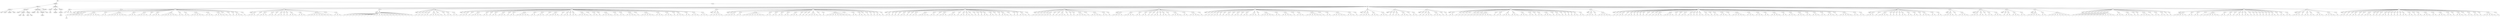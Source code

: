 digraph Tree {
	"t0" [label = "TEI"];
	"t1" [label = "teiHeader"];
	"t2" [label = "fileDesc"];
	"t3" [label = "titleStmt"];
	"t4" [label = "title"];
	"t5" [label = "author"];
	"t6" [label = "principal"];
	"t7" [label = "editor"];
	"t8" [label = "editionStmt"];
	"t9" [label = "edition"];
	"t10" [label = "respStmt"];
	"t11" [label = "name"];
	"t12" [label = "resp"];
	"t13" [label = "respStmt"];
	"t14" [label = "name"];
	"t15" [label = "resp"];
	"t16" [label = "publicationStmt"];
	"t17" [label = "publisher"];
	"t18" [label = "date"];
	"t19" [label = "availability"];
	"t20" [label = "licence"];
	"t21" [label = "idno"];
	"t22" [label = "sourceDesc"];
	"t23" [label = "profileDesc"];
	"t24" [label = "creation"];
	"t25" [label = "date"];
	"t26" [label = "langUsage"];
	"t27" [label = "language"];
	"t28" [label = "textClass"];
	"t29" [label = "keywords"];
	"t30" [label = "term"];
	"t31" [label = "text"];
	"t32" [label = "body"];
	"t33" [label = "head"];
	"t34" [label = "lb"];
	"t35" [label = "lb"];
	"t36" [label = "lb"];
	"t37" [label = "div"];
	"t38" [label = "head"];
	"t39" [label = "div"];
	"t40" [label = "head"];
	"t41" [label = "sp"];
	"t42" [label = "l"];
	"t43" [label = "hi"];
	"t44" [label = "l"];
	"t45" [label = "l"];
	"t46" [label = "sp"];
	"t47" [label = "l"];
	"t48" [label = "l"];
	"t49" [label = "l"];
	"t50" [label = "sp"];
	"t51" [label = "l"];
	"t52" [label = "l"];
	"t53" [label = "l"];
	"t54" [label = "l"];
	"t55" [label = "l"];
	"t56" [label = "l"];
	"t57" [label = "sp"];
	"t58" [label = "l"];
	"t59" [label = "l"];
	"t60" [label = "sp"];
	"t61" [label = "l"];
	"t62" [label = "l"];
	"t63" [label = "l"];
	"t64" [label = "l"];
	"t65" [label = "l"];
	"t66" [label = "l"];
	"t67" [label = "l"];
	"t68" [label = "sp"];
	"t69" [label = "l"];
	"t70" [label = "l"];
	"t71" [label = "l"];
	"t72" [label = "sp"];
	"t73" [label = "l"];
	"t74" [label = "l"];
	"t75" [label = "l"];
	"t76" [label = "l"];
	"t77" [label = "sp"];
	"t78" [label = "l"];
	"t79" [label = "sp"];
	"t80" [label = "l"];
	"t81" [label = "l"];
	"t82" [label = "l"];
	"t83" [label = "sp"];
	"t84" [label = "l"];
	"t85" [label = "l"];
	"t86" [label = "l"];
	"t87" [label = "l"];
	"t88" [label = "l"];
	"t89" [label = "l"];
	"t90" [label = "sp"];
	"t91" [label = "l"];
	"t92" [label = "l"];
	"t93" [label = "sp"];
	"t94" [label = "l"];
	"t95" [label = "l"];
	"t96" [label = "sp"];
	"t97" [label = "l"];
	"t98" [label = "l"];
	"t99" [label = "l"];
	"t100" [label = "l"];
	"t101" [label = "l"];
	"t102" [label = "sp"];
	"t103" [label = "l"];
	"t104" [label = "l"];
	"t105" [label = "l"];
	"t106" [label = "sp"];
	"t107" [label = "l"];
	"t108" [label = "l"];
	"t109" [label = "l"];
	"t110" [label = "l"];
	"t111" [label = "sp"];
	"t112" [label = "l"];
	"t113" [label = "sp"];
	"t114" [label = "l"];
	"t115" [label = "sp"];
	"t116" [label = "l"];
	"t117" [label = "sp"];
	"t118" [label = "l"];
	"t119" [label = "l"];
	"t120" [label = "l"];
	"t121" [label = "sp"];
	"t122" [label = "l"];
	"t123" [label = "div"];
	"t124" [label = "head"];
	"t125" [label = "sp"];
	"t126" [label = "l"];
	"t127" [label = "l"];
	"t128" [label = "l"];
	"t129" [label = "sp"];
	"t130" [label = "l"];
	"t131" [label = "sp"];
	"t132" [label = "l"];
	"t133" [label = "l"];
	"t134" [label = "l"];
	"t135" [label = "sp"];
	"t136" [label = "l"];
	"t137" [label = "l"];
	"t138" [label = "sp"];
	"t139" [label = "l"];
	"t140" [label = "sp"];
	"t141" [label = "l"];
	"t142" [label = "l"];
	"t143" [label = "sp"];
	"t144" [label = "l"];
	"t145" [label = "sp"];
	"t146" [label = "l"];
	"t147" [label = "sp"];
	"t148" [label = "l"];
	"t149" [label = "l"];
	"t150" [label = "l"];
	"t151" [label = "sp"];
	"t152" [label = "l"];
	"t153" [label = "l"];
	"t154" [label = "l"];
	"t155" [label = "sp"];
	"t156" [label = "l"];
	"t157" [label = "l"];
	"t158" [label = "l"];
	"t159" [label = "l"];
	"t160" [label = "l"];
	"t161" [label = "l"];
	"t162" [label = "l"];
	"t163" [label = "l"];
	"t164" [label = "sp"];
	"t165" [label = "l"];
	"t166" [label = "sp"];
	"t167" [label = "l"];
	"t168" [label = "l"];
	"t169" [label = "l"];
	"t170" [label = "div"];
	"t171" [label = "head"];
	"t172" [label = "sp"];
	"t173" [label = "l"];
	"t174" [label = "l"];
	"t175" [label = "l"];
	"t176" [label = "l"];
	"t177" [label = "l"];
	"t178" [label = "l"];
	"t179" [label = "l"];
	"t180" [label = "l"];
	"t181" [label = "l"];
	"t182" [label = "l"];
	"t183" [label = "l"];
	"t184" [label = "l"];
	"t185" [label = "l"];
	"t186" [label = "l"];
	"t187" [label = "l"];
	"t188" [label = "l"];
	"t189" [label = "l"];
	"t190" [label = "l"];
	"t191" [label = "l"];
	"t192" [label = "l"];
	"t193" [label = "l"];
	"t194" [label = "l"];
	"t195" [label = "l"];
	"t196" [label = "l"];
	"t197" [label = "div"];
	"t198" [label = "head"];
	"t199" [label = "sp"];
	"t200" [label = "l"];
	"t201" [label = "sp"];
	"t202" [label = "l"];
	"t203" [label = "sp"];
	"t204" [label = "l"];
	"t205" [label = "sp"];
	"t206" [label = "l"];
	"t207" [label = "l"];
	"t208" [label = "sp"];
	"t209" [label = "l"];
	"t210" [label = "l"];
	"t211" [label = "l"];
	"t212" [label = "l"];
	"t213" [label = "sp"];
	"t214" [label = "l"];
	"t215" [label = "sp"];
	"t216" [label = "l"];
	"t217" [label = "sp"];
	"t218" [label = "l"];
	"t219" [label = "l"];
	"t220" [label = "sp"];
	"t221" [label = "l"];
	"t222" [label = "l"];
	"t223" [label = "div"];
	"t224" [label = "head"];
	"t225" [label = "sp"];
	"t226" [label = "l"];
	"t227" [label = "sp"];
	"t228" [label = "l"];
	"t229" [label = "l"];
	"t230" [label = "sp"];
	"t231" [label = "l"];
	"t232" [label = "sp"];
	"t233" [label = "l"];
	"t234" [label = "l"];
	"t235" [label = "l"];
	"t236" [label = "l"];
	"t237" [label = "sp"];
	"t238" [label = "l"];
	"t239" [label = "l"];
	"t240" [label = "sp"];
	"t241" [label = "l"];
	"t242" [label = "sp"];
	"t243" [label = "l"];
	"t244" [label = "l"];
	"t245" [label = "sp"];
	"t246" [label = "l"];
	"t247" [label = "l"];
	"t248" [label = "l"];
	"t249" [label = "sp"];
	"t250" [label = "l"];
	"t251" [label = "sp"];
	"t252" [label = "l"];
	"t253" [label = "l"];
	"t254" [label = "sp"];
	"t255" [label = "l"];
	"t256" [label = "l"];
	"t257" [label = "l"];
	"t258" [label = "l"];
	"t259" [label = "l"];
	"t260" [label = "sp"];
	"t261" [label = "l"];
	"t262" [label = "l"];
	"t263" [label = "sp"];
	"t264" [label = "l"];
	"t265" [label = "l"];
	"t266" [label = "l"];
	"t267" [label = "sp"];
	"t268" [label = "l"];
	"t269" [label = "sp"];
	"t270" [label = "l"];
	"t271" [label = "l"];
	"t272" [label = "l"];
	"t273" [label = "l"];
	"t274" [label = "sp"];
	"t275" [label = "l"];
	"t276" [label = "sp"];
	"t277" [label = "l"];
	"t278" [label = "l"];
	"t279" [label = "sp"];
	"t280" [label = "l"];
	"t281" [label = "sp"];
	"t282" [label = "l"];
	"t283" [label = "l"];
	"t284" [label = "sp"];
	"t285" [label = "l"];
	"t286" [label = "l"];
	"t287" [label = "l"];
	"t288" [label = "l"];
	"t289" [label = "sp"];
	"t290" [label = "l"];
	"t291" [label = "sp"];
	"t292" [label = "l"];
	"t293" [label = "l"];
	"t294" [label = "sp"];
	"t295" [label = "l"];
	"t296" [label = "sp"];
	"t297" [label = "l"];
	"t298" [label = "l"];
	"t299" [label = "l"];
	"t300" [label = "l"];
	"t301" [label = "sp"];
	"t302" [label = "l"];
	"t303" [label = "l"];
	"t304" [label = "sp"];
	"t305" [label = "l"];
	"t306" [label = "l"];
	"t307" [label = "sp"];
	"t308" [label = "l"];
	"t309" [label = "l"];
	"t310" [label = "l"];
	"t311" [label = "l"];
	"t312" [label = "sp"];
	"t313" [label = "l"];
	"t314" [label = "sp"];
	"t315" [label = "l"];
	"t316" [label = "l"];
	"t317" [label = "l"];
	"t318" [label = "l"];
	"t319" [label = "l"];
	"t320" [label = "sp"];
	"t321" [label = "l"];
	"t322" [label = "l"];
	"t323" [label = "l"];
	"t324" [label = "sp"];
	"t325" [label = "l"];
	"t326" [label = "l"];
	"t327" [label = "l"];
	"t328" [label = "sp"];
	"t329" [label = "l"];
	"t330" [label = "sp"];
	"t331" [label = "l"];
	"t332" [label = "l"];
	"t333" [label = "l"];
	"t334" [label = "sp"];
	"t335" [label = "l"];
	"t336" [label = "l"];
	"t337" [label = "sp"];
	"t338" [label = "l"];
	"t339" [label = "l"];
	"t340" [label = "l"];
	"t341" [label = "sp"];
	"t342" [label = "l"];
	"t343" [label = "l"];
	"t344" [label = "l"];
	"t345" [label = "div"];
	"t346" [label = "head"];
	"t347" [label = "sp"];
	"t348" [label = "l"];
	"t349" [label = "sp"];
	"t350" [label = "l"];
	"t351" [label = "l"];
	"t352" [label = "l"];
	"t353" [label = "l"];
	"t354" [label = "div"];
	"t355" [label = "head"];
	"t356" [label = "sp"];
	"t357" [label = "l"];
	"t358" [label = "sp"];
	"t359" [label = "l"];
	"t360" [label = "l"];
	"t361" [label = "l"];
	"t362" [label = "sp"];
	"t363" [label = "l"];
	"t364" [label = "l"];
	"t365" [label = "sp"];
	"t366" [label = "l"];
	"t367" [label = "l"];
	"t368" [label = "l"];
	"t369" [label = "l"];
	"t370" [label = "l"];
	"t371" [label = "l"];
	"t372" [label = "l"];
	"t373" [label = "l"];
	"t374" [label = "sp"];
	"t375" [label = "l"];
	"t376" [label = "l"];
	"t377" [label = "sp"];
	"t378" [label = "l"];
	"t379" [label = "l"];
	"t380" [label = "sp"];
	"t381" [label = "l"];
	"t382" [label = "l"];
	"t383" [label = "sp"];
	"t384" [label = "l"];
	"t385" [label = "l"];
	"t386" [label = "sp"];
	"t387" [label = "l"];
	"t388" [label = "l"];
	"t389" [label = "l"];
	"t390" [label = "sp"];
	"t391" [label = "l"];
	"t392" [label = "sp"];
	"t393" [label = "l"];
	"t394" [label = "sp"];
	"t395" [label = "l"];
	"t396" [label = "sp"];
	"t397" [label = "l"];
	"t398" [label = "l"];
	"t399" [label = "l"];
	"t400" [label = "l"];
	"t401" [label = "sp"];
	"t402" [label = "l"];
	"t403" [label = "sp"];
	"t404" [label = "l"];
	"t405" [label = "sp"];
	"t406" [label = "l"];
	"t407" [label = "l"];
	"t408" [label = "l"];
	"t409" [label = "l"];
	"t410" [label = "l"];
	"t411" [label = "l"];
	"t412" [label = "l"];
	"t413" [label = "l"];
	"t414" [label = "sp"];
	"t415" [label = "l"];
	"t416" [label = "sp"];
	"t417" [label = "l"];
	"t418" [label = "l"];
	"t419" [label = "sp"];
	"t420" [label = "l"];
	"t421" [label = "l"];
	"t422" [label = "sp"];
	"t423" [label = "l"];
	"t424" [label = "sp"];
	"t425" [label = "l"];
	"t426" [label = "sp"];
	"t427" [label = "l"];
	"t428" [label = "sp"];
	"t429" [label = "l"];
	"t430" [label = "sp"];
	"t431" [label = "l"];
	"t432" [label = "l"];
	"t433" [label = "sp"];
	"t434" [label = "l"];
	"t435" [label = "div"];
	"t436" [label = "head"];
	"t437" [label = "sp"];
	"t438" [label = "l"];
	"t439" [label = "l"];
	"t440" [label = "sp"];
	"t441" [label = "l"];
	"t442" [label = "sp"];
	"t443" [label = "l"];
	"t444" [label = "sp"];
	"t445" [label = "l"];
	"t446" [label = "sp"];
	"t447" [label = "l"];
	"t448" [label = "l"];
	"t449" [label = "sp"];
	"t450" [label = "l"];
	"t451" [label = "sp"];
	"t452" [label = "l"];
	"t453" [label = "sp"];
	"t454" [label = "l"];
	"t455" [label = "l"];
	"t456" [label = "sp"];
	"t457" [label = "l"];
	"t458" [label = "l"];
	"t459" [label = "l"];
	"t460" [label = "l"];
	"t461" [label = "sp"];
	"t462" [label = "l"];
	"t463" [label = "l"];
	"t464" [label = "sp"];
	"t465" [label = "l"];
	"t466" [label = "sp"];
	"t467" [label = "l"];
	"t468" [label = "l"];
	"t469" [label = "l"];
	"t470" [label = "sp"];
	"t471" [label = "l"];
	"t472" [label = "l"];
	"t473" [label = "l"];
	"t474" [label = "sp"];
	"t475" [label = "l"];
	"t476" [label = "sp"];
	"t477" [label = "l"];
	"t478" [label = "l"];
	"t479" [label = "sp"];
	"t480" [label = "l"];
	"t481" [label = "l"];
	"t482" [label = "sp"];
	"t483" [label = "l"];
	"t484" [label = "sp"];
	"t485" [label = "l"];
	"t486" [label = "sp"];
	"t487" [label = "l"];
	"t488" [label = "sp"];
	"t489" [label = "l"];
	"t490" [label = "sp"];
	"t491" [label = "l"];
	"t492" [label = "l"];
	"t493" [label = "sp"];
	"t494" [label = "l"];
	"t495" [label = "l"];
	"t496" [label = "sp"];
	"t497" [label = "l"];
	"t498" [label = "sp"];
	"t499" [label = "l"];
	"t500" [label = "sp"];
	"t501" [label = "l"];
	"t502" [label = "l"];
	"t503" [label = "l"];
	"t504" [label = "sp"];
	"t505" [label = "l"];
	"t506" [label = "sp"];
	"t507" [label = "l"];
	"t508" [label = "sp"];
	"t509" [label = "l"];
	"t510" [label = "sp"];
	"t511" [label = "l"];
	"t512" [label = "l"];
	"t513" [label = "l"];
	"t514" [label = "sp"];
	"t515" [label = "l"];
	"t516" [label = "div"];
	"t517" [label = "head"];
	"t518" [label = "sp"];
	"t519" [label = "l"];
	"t520" [label = "sp"];
	"t521" [label = "l"];
	"t522" [label = "sp"];
	"t523" [label = "l"];
	"t524" [label = "sp"];
	"t525" [label = "l"];
	"t526" [label = "sp"];
	"t527" [label = "l"];
	"t528" [label = "l"];
	"t529" [label = "l"];
	"t530" [label = "sp"];
	"t531" [label = "l"];
	"t532" [label = "sp"];
	"t533" [label = "l"];
	"t534" [label = "sp"];
	"t535" [label = "l"];
	"t536" [label = "l"];
	"t537" [label = "l"];
	"t538" [label = "sp"];
	"t539" [label = "l"];
	"t540" [label = "sp"];
	"t541" [label = "l"];
	"t542" [label = "sp"];
	"t543" [label = "l"];
	"t544" [label = "sp"];
	"t545" [label = "l"];
	"t546" [label = "l"];
	"t547" [label = "l"];
	"t548" [label = "l"];
	"t549" [label = "sp"];
	"t550" [label = "l"];
	"t551" [label = "sp"];
	"t552" [label = "l"];
	"t553" [label = "l"];
	"t554" [label = "l"];
	"t555" [label = "l"];
	"t556" [label = "sp"];
	"t557" [label = "l"];
	"t558" [label = "l"];
	"t559" [label = "sp"];
	"t560" [label = "l"];
	"t561" [label = "div"];
	"t562" [label = "head"];
	"t563" [label = "sp"];
	"t564" [label = "l"];
	"t565" [label = "l"];
	"t566" [label = "l"];
	"t567" [label = "l"];
	"t568" [label = "sp"];
	"t569" [label = "l"];
	"t570" [label = "l"];
	"t571" [label = "l"];
	"t572" [label = "l"];
	"t573" [label = "sp"];
	"t574" [label = "l"];
	"t575" [label = "l"];
	"t576" [label = "sp"];
	"t577" [label = "l"];
	"t578" [label = "l"];
	"t579" [label = "sp"];
	"t580" [label = "l"];
	"t581" [label = "sp"];
	"t582" [label = "l"];
	"t583" [label = "sp"];
	"t584" [label = "l"];
	"t585" [label = "l"];
	"t586" [label = "sp"];
	"t587" [label = "l"];
	"t588" [label = "sp"];
	"t589" [label = "l"];
	"t590" [label = "l"];
	"t591" [label = "sp"];
	"t592" [label = "l"];
	"t593" [label = "sp"];
	"t594" [label = "l"];
	"t595" [label = "l"];
	"t596" [label = "l"];
	"t597" [label = "l"];
	"t598" [label = "sp"];
	"t599" [label = "l"];
	"t600" [label = "l"];
	"t601" [label = "sp"];
	"t602" [label = "l"];
	"t603" [label = "l"];
	"t604" [label = "l"];
	"t605" [label = "l"];
	"t606" [label = "sp"];
	"t607" [label = "l"];
	"t608" [label = "div"];
	"t609" [label = "head"];
	"t610" [label = "sp"];
	"t611" [label = "l"];
	"t612" [label = "sp"];
	"t613" [label = "l"];
	"t614" [label = "sp"];
	"t615" [label = "l"];
	"t616" [label = "sp"];
	"t617" [label = "l"];
	"t618" [label = "l"];
	"t619" [label = "sp"];
	"t620" [label = "l"];
	"t621" [label = "sp"];
	"t622" [label = "l"];
	"t623" [label = "sp"];
	"t624" [label = "l"];
	"t625" [label = "l"];
	"t626" [label = "sp"];
	"t627" [label = "l"];
	"t628" [label = "sp"];
	"t629" [label = "l"];
	"t630" [label = "l"];
	"t631" [label = "sp"];
	"t632" [label = "l"];
	"t633" [label = "sp"];
	"t634" [label = "l"];
	"t635" [label = "l"];
	"t636" [label = "sp"];
	"t637" [label = "l"];
	"t638" [label = "l"];
	"t639" [label = "l"];
	"t640" [label = "sp"];
	"t641" [label = "l"];
	"t642" [label = "sp"];
	"t643" [label = "l"];
	"t644" [label = "l"];
	"t645" [label = "l"];
	"t646" [label = "l"];
	"t647" [label = "l"];
	"t648" [label = "sp"];
	"t649" [label = "l"];
	"t650" [label = "l"];
	"t651" [label = "sp"];
	"t652" [label = "l"];
	"t653" [label = "l"];
	"t654" [label = "l"];
	"t655" [label = "l"];
	"t656" [label = "sp"];
	"t657" [label = "l"];
	"t658" [label = "sp"];
	"t659" [label = "l"];
	"t660" [label = "l"];
	"t661" [label = "l"];
	"t662" [label = "sp"];
	"t663" [label = "l"];
	"t664" [label = "l"];
	"t665" [label = "l"];
	"t666" [label = "l"];
	"t667" [label = "l"];
	"t668" [label = "l"];
	"t669" [label = "sp"];
	"t670" [label = "l"];
	"t671" [label = "sp"];
	"t672" [label = "l"];
	"t673" [label = "l"];
	"t674" [label = "sp"];
	"t675" [label = "l"];
	"t676" [label = "l"];
	"t677" [label = "l"];
	"t678" [label = "l"];
	"t679" [label = "l"];
	"t680" [label = "sp"];
	"t681" [label = "l"];
	"t682" [label = "l"];
	"t683" [label = "l"];
	"t684" [label = "sp"];
	"t685" [label = "l"];
	"t686" [label = "div"];
	"t687" [label = "head"];
	"t688" [label = "sp"];
	"t689" [label = "l"];
	"t690" [label = "sp"];
	"t691" [label = "l"];
	"t692" [label = "l"];
	"t693" [label = "l"];
	"t694" [label = "sp"];
	"t695" [label = "l"];
	"t696" [label = "l"];
	"t697" [label = "l"];
	"t698" [label = "sp"];
	"t699" [label = "l"];
	"t700" [label = "l"];
	"t701" [label = "l"];
	"t702" [label = "div"];
	"t703" [label = "head"];
	"t704" [label = "sp"];
	"t705" [label = "l"];
	"t706" [label = "sp"];
	"t707" [label = "l"];
	"t708" [label = "sp"];
	"t709" [label = "l"];
	"t710" [label = "l"];
	"t711" [label = "sp"];
	"t712" [label = "l"];
	"t713" [label = "l"];
	"t714" [label = "l"];
	"t715" [label = "sp"];
	"t716" [label = "l"];
	"t717" [label = "sp"];
	"t718" [label = "l"];
	"t719" [label = "l"];
	"t720" [label = "div"];
	"t721" [label = "head"];
	"t722" [label = "sp"];
	"t723" [label = "l"];
	"t724" [label = "sp"];
	"t725" [label = "l"];
	"t726" [label = "sp"];
	"t727" [label = "l"];
	"t728" [label = "l"];
	"t729" [label = "l"];
	"t730" [label = "sp"];
	"t731" [label = "l"];
	"t732" [label = "l"];
	"t733" [label = "l"];
	"t734" [label = "sp"];
	"t735" [label = "l"];
	"t736" [label = "sp"];
	"t737" [label = "l"];
	"t738" [label = "div"];
	"t739" [label = "head"];
	"t740" [label = "sp"];
	"t741" [label = "l"];
	"t742" [label = "l"];
	"t743" [label = "sp"];
	"t744" [label = "l"];
	"t745" [label = "sp"];
	"t746" [label = "l"];
	"t747" [label = "sp"];
	"t748" [label = "l"];
	"t749" [label = "sp"];
	"t750" [label = "l"];
	"t751" [label = "sp"];
	"t752" [label = "l"];
	"t753" [label = "sp"];
	"t754" [label = "l"];
	"t755" [label = "sp"];
	"t756" [label = "l"];
	"t757" [label = "sp"];
	"t758" [label = "l"];
	"t759" [label = "l"];
	"t760" [label = "l"];
	"t761" [label = "l"];
	"t762" [label = "l"];
	"t763" [label = "l"];
	"t764" [label = "sp"];
	"t765" [label = "l"];
	"t766" [label = "sp"];
	"t767" [label = "l"];
	"t768" [label = "l"];
	"t769" [label = "sp"];
	"t770" [label = "l"];
	"t771" [label = "l"];
	"t772" [label = "l"];
	"t773" [label = "sp"];
	"t774" [label = "l"];
	"t775" [label = "l"];
	"t776" [label = "l"];
	"t777" [label = "sp"];
	"t778" [label = "l"];
	"t779" [label = "l"];
	"t780" [label = "l"];
	"t781" [label = "sp"];
	"t782" [label = "l"];
	"t783" [label = "l"];
	"t784" [label = "sp"];
	"t785" [label = "l"];
	"t786" [label = "sp"];
	"t787" [label = "l"];
	"t788" [label = "l"];
	"t789" [label = "sp"];
	"t790" [label = "l"];
	"t791" [label = "l"];
	"t792" [label = "l"];
	"t793" [label = "sp"];
	"t794" [label = "l"];
	"t795" [label = "sp"];
	"t796" [label = "l"];
	"t797" [label = "l"];
	"t798" [label = "sp"];
	"t799" [label = "l"];
	"t800" [label = "sp"];
	"t801" [label = "l"];
	"t802" [label = "sp"];
	"t803" [label = "l"];
	"t804" [label = "sp"];
	"t805" [label = "l"];
	"t806" [label = "sp"];
	"t807" [label = "l"];
	"t808" [label = "l"];
	"t809" [label = "sp"];
	"t810" [label = "l"];
	"t811" [label = "l"];
	"t812" [label = "div"];
	"t813" [label = "head"];
	"t814" [label = "sp"];
	"t815" [label = "l"];
	"t816" [label = "l"];
	"t817" [label = "l"];
	"t818" [label = "sp"];
	"t819" [label = "l"];
	"t820" [label = "sp"];
	"t821" [label = "l"];
	"t822" [label = "l"];
	"t823" [label = "l"];
	"t824" [label = "l"];
	"t825" [label = "l"];
	"t826" [label = "div"];
	"t827" [label = "head"];
	"t828" [label = "sp"];
	"t829" [label = "l"];
	"t830" [label = "sp"];
	"t831" [label = "l"];
	"t832" [label = "sp"];
	"t833" [label = "l"];
	"t834" [label = "l"];
	"t835" [label = "sp"];
	"t836" [label = "l"];
	"t837" [label = "sp"];
	"t838" [label = "l"];
	"t839" [label = "l"];
	"t840" [label = "sp"];
	"t841" [label = "l"];
	"t842" [label = "sp"];
	"t843" [label = "l"];
	"t844" [label = "sp"];
	"t845" [label = "l"];
	"t846" [label = "sp"];
	"t847" [label = "l"];
	"t848" [label = "sp"];
	"t849" [label = "l"];
	"t850" [label = "sp"];
	"t851" [label = "l"];
	"t852" [label = "sp"];
	"t853" [label = "l"];
	"t854" [label = "sp"];
	"t855" [label = "l"];
	"t856" [label = "l"];
	"t857" [label = "l"];
	"t858" [label = "sp"];
	"t859" [label = "l"];
	"t860" [label = "l"];
	"t861" [label = "l"];
	"t862" [label = "l"];
	"t863" [label = "sp"];
	"t864" [label = "l"];
	"t865" [label = "sp"];
	"t866" [label = "l"];
	"t867" [label = "sp"];
	"t868" [label = "l"];
	"t869" [label = "l"];
	"t870" [label = "sp"];
	"t871" [label = "l"];
	"t872" [label = "l"];
	"t873" [label = "sp"];
	"t874" [label = "l"];
	"t875" [label = "sp"];
	"t876" [label = "l"];
	"t877" [label = "sp"];
	"t878" [label = "l"];
	"t879" [label = "l"];
	"t880" [label = "sp"];
	"t881" [label = "l"];
	"t882" [label = "l"];
	"t883" [label = "sp"];
	"t884" [label = "l"];
	"t885" [label = "sp"];
	"t886" [label = "l"];
	"t887" [label = "l"];
	"t888" [label = "sp"];
	"t889" [label = "l"];
	"t890" [label = "l"];
	"t891" [label = "l"];
	"t892" [label = "sp"];
	"t893" [label = "l"];
	"t894" [label = "sp"];
	"t895" [label = "l"];
	"t896" [label = "l"];
	"t897" [label = "l"];
	"t898" [label = "l"];
	"t899" [label = "l"];
	"t900" [label = "sp"];
	"t901" [label = "l"];
	"t902" [label = "l"];
	"t903" [label = "l"];
	"t904" [label = "sp"];
	"t905" [label = "l"];
	"t906" [label = "l"];
	"t907" [label = "l"];
	"t908" [label = "sp"];
	"t909" [label = "l"];
	"t910" [label = "l"];
	"t911" [label = "sp"];
	"t912" [label = "l"];
	"t913" [label = "l"];
	"t914" [label = "l"];
	"t915" [label = "l"];
	"t916" [label = "sp"];
	"t917" [label = "l"];
	"t918" [label = "l"];
	"t919" [label = "sp"];
	"t920" [label = "l"];
	"t921" [label = "l"];
	"t922" [label = "l"];
	"t923" [label = "sp"];
	"t924" [label = "l"];
	"t925" [label = "l"];
	"t926" [label = "l"];
	"t927" [label = "sp"];
	"t928" [label = "l"];
	"t929" [label = "l"];
	"t930" [label = "sp"];
	"t931" [label = "l"];
	"t932" [label = "l"];
	"t933" [label = "l"];
	"t934" [label = "sp"];
	"t935" [label = "l"];
	"t936" [label = "l"];
	"t937" [label = "sp"];
	"t938" [label = "l"];
	"t939" [label = "l"];
	"t940" [label = "l"];
	"t941" [label = "sp"];
	"t942" [label = "l"];
	"t943" [label = "sp"];
	"t944" [label = "l"];
	"t945" [label = "l"];
	"t946" [label = "l"];
	"t947" [label = "l"];
	"t948" [label = "l"];
	"t949" [label = "sp"];
	"t950" [label = "l"];
	"t951" [label = "l"];
	"t952" [label = "sp"];
	"t953" [label = "l"];
	"t954" [label = "l"];
	"t955" [label = "div"];
	"t956" [label = "head"];
	"t957" [label = "sp"];
	"t958" [label = "l"];
	"t959" [label = "l"];
	"t960" [label = "l"];
	"t961" [label = "sp"];
	"t962" [label = "l"];
	"t963" [label = "sp"];
	"t964" [label = "l"];
	"t965" [label = "l"];
	"t966" [label = "l"];
	"t967" [label = "l"];
	"t968" [label = "sp"];
	"t969" [label = "l"];
	"t970" [label = "sp"];
	"t971" [label = "l"];
	"t972" [label = "sp"];
	"t973" [label = "l"];
	"t974" [label = "sp"];
	"t975" [label = "l"];
	"t976" [label = "sp"];
	"t977" [label = "l"];
	"t978" [label = "l"];
	"t979" [label = "sp"];
	"t980" [label = "l"];
	"t981" [label = "l"];
	"t982" [label = "sp"];
	"t983" [label = "l"];
	"t984" [label = "l"];
	"t985" [label = "sp"];
	"t986" [label = "l"];
	"t987" [label = "sp"];
	"t988" [label = "l"];
	"t989" [label = "l"];
	"t990" [label = "l"];
	"t991" [label = "sp"];
	"t992" [label = "l"];
	"t993" [label = "l"];
	"t994" [label = "sp"];
	"t995" [label = "l"];
	"t996" [label = "l"];
	"t997" [label = "div"];
	"t998" [label = "head"];
	"t999" [label = "sp"];
	"t1000" [label = "l"];
	"t1001" [label = "l"];
	"t1002" [label = "l"];
	"t1003" [label = "l"];
	"t1004" [label = "sp"];
	"t1005" [label = "l"];
	"t1006" [label = "sp"];
	"t1007" [label = "l"];
	"t1008" [label = "l"];
	"t1009" [label = "l"];
	"t1010" [label = "l"];
	"t1011" [label = "div"];
	"t1012" [label = "head"];
	"t1013" [label = "sp"];
	"t1014" [label = "l"];
	"t1015" [label = "l"];
	"t1016" [label = "l"];
	"t1017" [label = "sp"];
	"t1018" [label = "l"];
	"t1019" [label = "l"];
	"t1020" [label = "sp"];
	"t1021" [label = "l"];
	"t1022" [label = "sp"];
	"t1023" [label = "l"];
	"t1024" [label = "l"];
	"t1025" [label = "sp"];
	"t1026" [label = "l"];
	"t1027" [label = "l"];
	"t1028" [label = "l"];
	"t1029" [label = "div"];
	"t1030" [label = "head"];
	"t1031" [label = "sp"];
	"t1032" [label = "l"];
	"t1033" [label = "sp"];
	"t1034" [label = "l"];
	"t1035" [label = "l"];
	"t1036" [label = "sp"];
	"t1037" [label = "l"];
	"t1038" [label = "l"];
	"t1039" [label = "l"];
	"t1040" [label = "sp"];
	"t1041" [label = "l"];
	"t1042" [label = "l"];
	"t1043" [label = "div"];
	"t1044" [label = "head"];
	"t1045" [label = "sp"];
	"t1046" [label = "l"];
	"t1047" [label = "l"];
	"t1048" [label = "l"];
	"t1049" [label = "l"];
	"t1050" [label = "l"];
	"t1051" [label = "sp"];
	"t1052" [label = "l"];
	"t1053" [label = "l"];
	"t1054" [label = "sp"];
	"t1055" [label = "l"];
	"t1056" [label = "l"];
	"t1057" [label = "l"];
	"t1058" [label = "l"];
	"t1059" [label = "l"];
	"t1060" [label = "l"];
	"t1061" [label = "l"];
	"t1062" [label = "l"];
	"t1063" [label = "div"];
	"t1064" [label = "head"];
	"t1065" [label = "sp"];
	"t1066" [label = "l"];
	"t1067" [label = "sp"];
	"t1068" [label = "l"];
	"t1069" [label = "sp"];
	"t1070" [label = "l"];
	"t1071" [label = "sp"];
	"t1072" [label = "l"];
	"t1073" [label = "sp"];
	"t1074" [label = "l"];
	"t1075" [label = "sp"];
	"t1076" [label = "l"];
	"t1077" [label = "sp"];
	"t1078" [label = "l"];
	"t1079" [label = "sp"];
	"t1080" [label = "l"];
	"t1081" [label = "l"];
	"t1082" [label = "l"];
	"t1083" [label = "l"];
	"t1084" [label = "l"];
	"t1085" [label = "l"];
	"t1086" [label = "l"];
	"t1087" [label = "l"];
	"t1088" [label = "sp"];
	"t1089" [label = "l"];
	"t1090" [label = "l"];
	"t1091" [label = "l"];
	"t1092" [label = "sp"];
	"t1093" [label = "l"];
	"t1094" [label = "l"];
	"t1095" [label = "l"];
	"t1096" [label = "sp"];
	"t1097" [label = "l"];
	"t1098" [label = "sp"];
	"t1099" [label = "l"];
	"t1100" [label = "sp"];
	"t1101" [label = "l"];
	"t1102" [label = "l"];
	"t1103" [label = "l"];
	"t1104" [label = "l"];
	"t1105" [label = "sp"];
	"t1106" [label = "l"];
	"t1107" [label = "sp"];
	"t1108" [label = "l"];
	"t1109" [label = "l"];
	"t1110" [label = "sp"];
	"t1111" [label = "l"];
	"t1112" [label = "l"];
	"t1113" [label = "sp"];
	"t1114" [label = "l"];
	"t1115" [label = "sp"];
	"t1116" [label = "l"];
	"t1117" [label = "div"];
	"t1118" [label = "head"];
	"t1119" [label = "sp"];
	"t1120" [label = "l"];
	"t1121" [label = "l"];
	"t1122" [label = "l"];
	"t1123" [label = "l"];
	"t1124" [label = "l"];
	"t1125" [label = "sp"];
	"t1126" [label = "l"];
	"t1127" [label = "l"];
	"t1128" [label = "sp"];
	"t1129" [label = "l"];
	"t1130" [label = "l"];
	"t1131" [label = "sp"];
	"t1132" [label = "l"];
	"t1133" [label = "sp"];
	"t1134" [label = "l"];
	"t1135" [label = "l"];
	"t1136" [label = "l"];
	"t1137" [label = "l"];
	"t1138" [label = "l"];
	"t1139" [label = "l"];
	"t1140" [label = "sp"];
	"t1141" [label = "l"];
	"t1142" [label = "l"];
	"t1143" [label = "sp"];
	"t1144" [label = "l"];
	"t1145" [label = "l"];
	"t1146" [label = "sp"];
	"t1147" [label = "l"];
	"t1148" [label = "sp"];
	"t1149" [label = "l"];
	"t1150" [label = "l"];
	"t1151" [label = "sp"];
	"t1152" [label = "l"];
	"t1153" [label = "sp"];
	"t1154" [label = "l"];
	"t1155" [label = "l"];
	"t1156" [label = "sp"];
	"t1157" [label = "l"];
	"t1158" [label = "sp"];
	"t1159" [label = "l"];
	"t1160" [label = "sp"];
	"t1161" [label = "l"];
	"t1162" [label = "sp"];
	"t1163" [label = "l"];
	"t1164" [label = "sp"];
	"t1165" [label = "l"];
	"t1166" [label = "sp"];
	"t1167" [label = "l"];
	"t1168" [label = "sp"];
	"t1169" [label = "l"];
	"t1170" [label = "sp"];
	"t1171" [label = "l"];
	"t1172" [label = "l"];
	"t1173" [label = "sp"];
	"t1174" [label = "l"];
	"t1175" [label = "sp"];
	"t1176" [label = "l"];
	"t1177" [label = "l"];
	"t1178" [label = "sp"];
	"t1179" [label = "l"];
	"t1180" [label = "l"];
	"t1181" [label = "div"];
	"t1182" [label = "head"];
	"t1183" [label = "sp"];
	"t1184" [label = "l"];
	"t1185" [label = "l"];
	"t1186" [label = "l"];
	"t1187" [label = "sp"];
	"t1188" [label = "l"];
	"t1189" [label = "sp"];
	"t1190" [label = "l"];
	"t1191" [label = "l"];
	"t1192" [label = "sp"];
	"t1193" [label = "l"];
	"t1194" [label = "l"];
	"t1195" [label = "sp"];
	"t1196" [label = "l"];
	"t1197" [label = "l"];
	"t1198" [label = "l"];
	"t1199" [label = "sp"];
	"t1200" [label = "l"];
	"t1201" [label = "l"];
	"t1202" [label = "l"];
	"t1203" [label = "l"];
	"t1204" [label = "sp"];
	"t1205" [label = "l"];
	"t1206" [label = "div"];
	"t1207" [label = "head"];
	"t1208" [label = "sp"];
	"t1209" [label = "l"];
	"t1210" [label = "l"];
	"t1211" [label = "sp"];
	"t1212" [label = "l"];
	"t1213" [label = "sp"];
	"t1214" [label = "l"];
	"t1215" [label = "sp"];
	"t1216" [label = "l"];
	"t1217" [label = "l"];
	"t1218" [label = "sp"];
	"t1219" [label = "l"];
	"t1220" [label = "sp"];
	"t1221" [label = "l"];
	"t1222" [label = "sp"];
	"t1223" [label = "l"];
	"t1224" [label = "l"];
	"t1225" [label = "l"];
	"t1226" [label = "sp"];
	"t1227" [label = "l"];
	"t1228" [label = "sp"];
	"t1229" [label = "l"];
	"t1230" [label = "sp"];
	"t1231" [label = "l"];
	"t1232" [label = "sp"];
	"t1233" [label = "l"];
	"t1234" [label = "l"];
	"t1235" [label = "sp"];
	"t1236" [label = "l"];
	"t1237" [label = "sp"];
	"t1238" [label = "l"];
	"t1239" [label = "sp"];
	"t1240" [label = "l"];
	"t1241" [label = "sp"];
	"t1242" [label = "l"];
	"t1243" [label = "sp"];
	"t1244" [label = "l"];
	"t1245" [label = "sp"];
	"t1246" [label = "l"];
	"t1247" [label = "l"];
	"t1248" [label = "sp"];
	"t1249" [label = "l"];
	"t1250" [label = "l"];
	"t1251" [label = "sp"];
	"t1252" [label = "l"];
	"t1253" [label = "sp"];
	"t1254" [label = "l"];
	"t1255" [label = "l"];
	"t1256" [label = "sp"];
	"t1257" [label = "l"];
	"t1258" [label = "l"];
	"t1259" [label = "l"];
	"t1260" [label = "sp"];
	"t1261" [label = "l"];
	"t1262" [label = "l"];
	"t1263" [label = "sp"];
	"t1264" [label = "l"];
	"t1265" [label = "l"];
	"t1266" [label = "l"];
	"t1267" [label = "sp"];
	"t1268" [label = "l"];
	"t1269" [label = "l"];
	"t1270" [label = "sp"];
	"t1271" [label = "l"];
	"t1272" [label = "sp"];
	"t1273" [label = "l"];
	"t1274" [label = "l"];
	"t1275" [label = "l"];
	"t1276" [label = "sp"];
	"t1277" [label = "l"];
	"t1278" [label = "sp"];
	"t1279" [label = "l"];
	"t1280" [label = "l"];
	"t1281" [label = "sp"];
	"t1282" [label = "l"];
	"t1283" [label = "l"];
	"t1284" [label = "sp"];
	"t1285" [label = "l"];
	"t1286" [label = "sp"];
	"t1287" [label = "l"];
	"t1288" [label = "l"];
	"t1289" [label = "l"];
	"t1290" [label = "l"];
	"t1291" [label = "l"];
	"t1292" [label = "sp"];
	"t1293" [label = "l"];
	"t0" -> "t1";
	"t1" -> "t2";
	"t2" -> "t3";
	"t3" -> "t4";
	"t3" -> "t5";
	"t3" -> "t6";
	"t3" -> "t7";
	"t2" -> "t8";
	"t8" -> "t9";
	"t8" -> "t10";
	"t10" -> "t11";
	"t10" -> "t12";
	"t8" -> "t13";
	"t13" -> "t14";
	"t13" -> "t15";
	"t2" -> "t16";
	"t16" -> "t17";
	"t16" -> "t18";
	"t16" -> "t19";
	"t19" -> "t20";
	"t16" -> "t21";
	"t2" -> "t22";
	"t1" -> "t23";
	"t23" -> "t24";
	"t24" -> "t25";
	"t23" -> "t26";
	"t26" -> "t27";
	"t23" -> "t28";
	"t28" -> "t29";
	"t29" -> "t30";
	"t0" -> "t31";
	"t31" -> "t32";
	"t32" -> "t33";
	"t33" -> "t34";
	"t33" -> "t35";
	"t33" -> "t36";
	"t32" -> "t37";
	"t37" -> "t38";
	"t32" -> "t39";
	"t39" -> "t40";
	"t39" -> "t41";
	"t41" -> "t42";
	"t42" -> "t43";
	"t41" -> "t44";
	"t41" -> "t45";
	"t39" -> "t46";
	"t46" -> "t47";
	"t46" -> "t48";
	"t46" -> "t49";
	"t39" -> "t50";
	"t50" -> "t51";
	"t50" -> "t52";
	"t50" -> "t53";
	"t50" -> "t54";
	"t50" -> "t55";
	"t50" -> "t56";
	"t39" -> "t57";
	"t57" -> "t58";
	"t57" -> "t59";
	"t39" -> "t60";
	"t60" -> "t61";
	"t60" -> "t62";
	"t60" -> "t63";
	"t60" -> "t64";
	"t60" -> "t65";
	"t60" -> "t66";
	"t60" -> "t67";
	"t39" -> "t68";
	"t68" -> "t69";
	"t68" -> "t70";
	"t68" -> "t71";
	"t39" -> "t72";
	"t72" -> "t73";
	"t72" -> "t74";
	"t72" -> "t75";
	"t72" -> "t76";
	"t39" -> "t77";
	"t77" -> "t78";
	"t39" -> "t79";
	"t79" -> "t80";
	"t79" -> "t81";
	"t79" -> "t82";
	"t39" -> "t83";
	"t83" -> "t84";
	"t83" -> "t85";
	"t83" -> "t86";
	"t83" -> "t87";
	"t83" -> "t88";
	"t83" -> "t89";
	"t39" -> "t90";
	"t90" -> "t91";
	"t90" -> "t92";
	"t39" -> "t93";
	"t93" -> "t94";
	"t93" -> "t95";
	"t39" -> "t96";
	"t96" -> "t97";
	"t96" -> "t98";
	"t96" -> "t99";
	"t96" -> "t100";
	"t96" -> "t101";
	"t39" -> "t102";
	"t102" -> "t103";
	"t102" -> "t104";
	"t102" -> "t105";
	"t39" -> "t106";
	"t106" -> "t107";
	"t106" -> "t108";
	"t106" -> "t109";
	"t106" -> "t110";
	"t39" -> "t111";
	"t111" -> "t112";
	"t39" -> "t113";
	"t113" -> "t114";
	"t39" -> "t115";
	"t115" -> "t116";
	"t39" -> "t117";
	"t117" -> "t118";
	"t117" -> "t119";
	"t117" -> "t120";
	"t39" -> "t121";
	"t121" -> "t122";
	"t32" -> "t123";
	"t123" -> "t124";
	"t123" -> "t125";
	"t125" -> "t126";
	"t125" -> "t127";
	"t125" -> "t128";
	"t123" -> "t129";
	"t129" -> "t130";
	"t123" -> "t131";
	"t131" -> "t132";
	"t131" -> "t133";
	"t131" -> "t134";
	"t123" -> "t135";
	"t135" -> "t136";
	"t135" -> "t137";
	"t123" -> "t138";
	"t138" -> "t139";
	"t123" -> "t140";
	"t140" -> "t141";
	"t140" -> "t142";
	"t123" -> "t143";
	"t143" -> "t144";
	"t123" -> "t145";
	"t145" -> "t146";
	"t123" -> "t147";
	"t147" -> "t148";
	"t147" -> "t149";
	"t147" -> "t150";
	"t123" -> "t151";
	"t151" -> "t152";
	"t151" -> "t153";
	"t151" -> "t154";
	"t123" -> "t155";
	"t155" -> "t156";
	"t155" -> "t157";
	"t155" -> "t158";
	"t155" -> "t159";
	"t155" -> "t160";
	"t155" -> "t161";
	"t155" -> "t162";
	"t155" -> "t163";
	"t123" -> "t164";
	"t164" -> "t165";
	"t123" -> "t166";
	"t166" -> "t167";
	"t166" -> "t168";
	"t166" -> "t169";
	"t32" -> "t170";
	"t170" -> "t171";
	"t170" -> "t172";
	"t172" -> "t173";
	"t172" -> "t174";
	"t172" -> "t175";
	"t172" -> "t176";
	"t172" -> "t177";
	"t172" -> "t178";
	"t172" -> "t179";
	"t172" -> "t180";
	"t172" -> "t181";
	"t172" -> "t182";
	"t172" -> "t183";
	"t172" -> "t184";
	"t172" -> "t185";
	"t172" -> "t186";
	"t172" -> "t187";
	"t172" -> "t188";
	"t172" -> "t189";
	"t172" -> "t190";
	"t172" -> "t191";
	"t172" -> "t192";
	"t172" -> "t193";
	"t172" -> "t194";
	"t172" -> "t195";
	"t172" -> "t196";
	"t32" -> "t197";
	"t197" -> "t198";
	"t197" -> "t199";
	"t199" -> "t200";
	"t197" -> "t201";
	"t201" -> "t202";
	"t197" -> "t203";
	"t203" -> "t204";
	"t197" -> "t205";
	"t205" -> "t206";
	"t205" -> "t207";
	"t197" -> "t208";
	"t208" -> "t209";
	"t208" -> "t210";
	"t208" -> "t211";
	"t208" -> "t212";
	"t197" -> "t213";
	"t213" -> "t214";
	"t197" -> "t215";
	"t215" -> "t216";
	"t197" -> "t217";
	"t217" -> "t218";
	"t217" -> "t219";
	"t197" -> "t220";
	"t220" -> "t221";
	"t220" -> "t222";
	"t32" -> "t223";
	"t223" -> "t224";
	"t223" -> "t225";
	"t225" -> "t226";
	"t223" -> "t227";
	"t227" -> "t228";
	"t227" -> "t229";
	"t223" -> "t230";
	"t230" -> "t231";
	"t223" -> "t232";
	"t232" -> "t233";
	"t232" -> "t234";
	"t232" -> "t235";
	"t232" -> "t236";
	"t223" -> "t237";
	"t237" -> "t238";
	"t237" -> "t239";
	"t223" -> "t240";
	"t240" -> "t241";
	"t223" -> "t242";
	"t242" -> "t243";
	"t242" -> "t244";
	"t223" -> "t245";
	"t245" -> "t246";
	"t245" -> "t247";
	"t245" -> "t248";
	"t223" -> "t249";
	"t249" -> "t250";
	"t223" -> "t251";
	"t251" -> "t252";
	"t251" -> "t253";
	"t223" -> "t254";
	"t254" -> "t255";
	"t254" -> "t256";
	"t254" -> "t257";
	"t254" -> "t258";
	"t254" -> "t259";
	"t223" -> "t260";
	"t260" -> "t261";
	"t260" -> "t262";
	"t223" -> "t263";
	"t263" -> "t264";
	"t263" -> "t265";
	"t263" -> "t266";
	"t223" -> "t267";
	"t267" -> "t268";
	"t223" -> "t269";
	"t269" -> "t270";
	"t269" -> "t271";
	"t269" -> "t272";
	"t269" -> "t273";
	"t223" -> "t274";
	"t274" -> "t275";
	"t223" -> "t276";
	"t276" -> "t277";
	"t276" -> "t278";
	"t223" -> "t279";
	"t279" -> "t280";
	"t223" -> "t281";
	"t281" -> "t282";
	"t281" -> "t283";
	"t223" -> "t284";
	"t284" -> "t285";
	"t284" -> "t286";
	"t284" -> "t287";
	"t284" -> "t288";
	"t223" -> "t289";
	"t289" -> "t290";
	"t223" -> "t291";
	"t291" -> "t292";
	"t291" -> "t293";
	"t223" -> "t294";
	"t294" -> "t295";
	"t223" -> "t296";
	"t296" -> "t297";
	"t296" -> "t298";
	"t296" -> "t299";
	"t296" -> "t300";
	"t223" -> "t301";
	"t301" -> "t302";
	"t301" -> "t303";
	"t223" -> "t304";
	"t304" -> "t305";
	"t304" -> "t306";
	"t223" -> "t307";
	"t307" -> "t308";
	"t307" -> "t309";
	"t307" -> "t310";
	"t307" -> "t311";
	"t223" -> "t312";
	"t312" -> "t313";
	"t223" -> "t314";
	"t314" -> "t315";
	"t314" -> "t316";
	"t314" -> "t317";
	"t314" -> "t318";
	"t314" -> "t319";
	"t223" -> "t320";
	"t320" -> "t321";
	"t320" -> "t322";
	"t320" -> "t323";
	"t223" -> "t324";
	"t324" -> "t325";
	"t324" -> "t326";
	"t324" -> "t327";
	"t223" -> "t328";
	"t328" -> "t329";
	"t223" -> "t330";
	"t330" -> "t331";
	"t330" -> "t332";
	"t330" -> "t333";
	"t223" -> "t334";
	"t334" -> "t335";
	"t334" -> "t336";
	"t223" -> "t337";
	"t337" -> "t338";
	"t337" -> "t339";
	"t337" -> "t340";
	"t223" -> "t341";
	"t341" -> "t342";
	"t341" -> "t343";
	"t341" -> "t344";
	"t32" -> "t345";
	"t345" -> "t346";
	"t345" -> "t347";
	"t347" -> "t348";
	"t345" -> "t349";
	"t349" -> "t350";
	"t349" -> "t351";
	"t349" -> "t352";
	"t349" -> "t353";
	"t32" -> "t354";
	"t354" -> "t355";
	"t354" -> "t356";
	"t356" -> "t357";
	"t354" -> "t358";
	"t358" -> "t359";
	"t358" -> "t360";
	"t358" -> "t361";
	"t354" -> "t362";
	"t362" -> "t363";
	"t362" -> "t364";
	"t354" -> "t365";
	"t365" -> "t366";
	"t365" -> "t367";
	"t365" -> "t368";
	"t365" -> "t369";
	"t365" -> "t370";
	"t365" -> "t371";
	"t365" -> "t372";
	"t365" -> "t373";
	"t354" -> "t374";
	"t374" -> "t375";
	"t374" -> "t376";
	"t354" -> "t377";
	"t377" -> "t378";
	"t377" -> "t379";
	"t354" -> "t380";
	"t380" -> "t381";
	"t380" -> "t382";
	"t354" -> "t383";
	"t383" -> "t384";
	"t383" -> "t385";
	"t354" -> "t386";
	"t386" -> "t387";
	"t386" -> "t388";
	"t386" -> "t389";
	"t354" -> "t390";
	"t390" -> "t391";
	"t354" -> "t392";
	"t392" -> "t393";
	"t354" -> "t394";
	"t394" -> "t395";
	"t354" -> "t396";
	"t396" -> "t397";
	"t396" -> "t398";
	"t396" -> "t399";
	"t396" -> "t400";
	"t354" -> "t401";
	"t401" -> "t402";
	"t354" -> "t403";
	"t403" -> "t404";
	"t354" -> "t405";
	"t405" -> "t406";
	"t405" -> "t407";
	"t405" -> "t408";
	"t405" -> "t409";
	"t405" -> "t410";
	"t405" -> "t411";
	"t405" -> "t412";
	"t405" -> "t413";
	"t354" -> "t414";
	"t414" -> "t415";
	"t354" -> "t416";
	"t416" -> "t417";
	"t416" -> "t418";
	"t354" -> "t419";
	"t419" -> "t420";
	"t419" -> "t421";
	"t354" -> "t422";
	"t422" -> "t423";
	"t354" -> "t424";
	"t424" -> "t425";
	"t354" -> "t426";
	"t426" -> "t427";
	"t354" -> "t428";
	"t428" -> "t429";
	"t354" -> "t430";
	"t430" -> "t431";
	"t430" -> "t432";
	"t354" -> "t433";
	"t433" -> "t434";
	"t32" -> "t435";
	"t435" -> "t436";
	"t435" -> "t437";
	"t437" -> "t438";
	"t437" -> "t439";
	"t435" -> "t440";
	"t440" -> "t441";
	"t435" -> "t442";
	"t442" -> "t443";
	"t435" -> "t444";
	"t444" -> "t445";
	"t435" -> "t446";
	"t446" -> "t447";
	"t446" -> "t448";
	"t435" -> "t449";
	"t449" -> "t450";
	"t435" -> "t451";
	"t451" -> "t452";
	"t435" -> "t453";
	"t453" -> "t454";
	"t453" -> "t455";
	"t435" -> "t456";
	"t456" -> "t457";
	"t456" -> "t458";
	"t456" -> "t459";
	"t456" -> "t460";
	"t435" -> "t461";
	"t461" -> "t462";
	"t461" -> "t463";
	"t435" -> "t464";
	"t464" -> "t465";
	"t435" -> "t466";
	"t466" -> "t467";
	"t466" -> "t468";
	"t466" -> "t469";
	"t435" -> "t470";
	"t470" -> "t471";
	"t470" -> "t472";
	"t470" -> "t473";
	"t435" -> "t474";
	"t474" -> "t475";
	"t435" -> "t476";
	"t476" -> "t477";
	"t476" -> "t478";
	"t435" -> "t479";
	"t479" -> "t480";
	"t479" -> "t481";
	"t435" -> "t482";
	"t482" -> "t483";
	"t435" -> "t484";
	"t484" -> "t485";
	"t435" -> "t486";
	"t486" -> "t487";
	"t435" -> "t488";
	"t488" -> "t489";
	"t435" -> "t490";
	"t490" -> "t491";
	"t490" -> "t492";
	"t435" -> "t493";
	"t493" -> "t494";
	"t493" -> "t495";
	"t435" -> "t496";
	"t496" -> "t497";
	"t435" -> "t498";
	"t498" -> "t499";
	"t435" -> "t500";
	"t500" -> "t501";
	"t500" -> "t502";
	"t500" -> "t503";
	"t435" -> "t504";
	"t504" -> "t505";
	"t435" -> "t506";
	"t506" -> "t507";
	"t435" -> "t508";
	"t508" -> "t509";
	"t435" -> "t510";
	"t510" -> "t511";
	"t510" -> "t512";
	"t510" -> "t513";
	"t435" -> "t514";
	"t514" -> "t515";
	"t32" -> "t516";
	"t516" -> "t517";
	"t516" -> "t518";
	"t518" -> "t519";
	"t516" -> "t520";
	"t520" -> "t521";
	"t516" -> "t522";
	"t522" -> "t523";
	"t516" -> "t524";
	"t524" -> "t525";
	"t516" -> "t526";
	"t526" -> "t527";
	"t526" -> "t528";
	"t526" -> "t529";
	"t516" -> "t530";
	"t530" -> "t531";
	"t516" -> "t532";
	"t532" -> "t533";
	"t516" -> "t534";
	"t534" -> "t535";
	"t534" -> "t536";
	"t534" -> "t537";
	"t516" -> "t538";
	"t538" -> "t539";
	"t516" -> "t540";
	"t540" -> "t541";
	"t516" -> "t542";
	"t542" -> "t543";
	"t516" -> "t544";
	"t544" -> "t545";
	"t544" -> "t546";
	"t544" -> "t547";
	"t544" -> "t548";
	"t516" -> "t549";
	"t549" -> "t550";
	"t516" -> "t551";
	"t551" -> "t552";
	"t551" -> "t553";
	"t551" -> "t554";
	"t551" -> "t555";
	"t516" -> "t556";
	"t556" -> "t557";
	"t556" -> "t558";
	"t516" -> "t559";
	"t559" -> "t560";
	"t32" -> "t561";
	"t561" -> "t562";
	"t561" -> "t563";
	"t563" -> "t564";
	"t563" -> "t565";
	"t563" -> "t566";
	"t563" -> "t567";
	"t561" -> "t568";
	"t568" -> "t569";
	"t568" -> "t570";
	"t568" -> "t571";
	"t568" -> "t572";
	"t561" -> "t573";
	"t573" -> "t574";
	"t573" -> "t575";
	"t561" -> "t576";
	"t576" -> "t577";
	"t576" -> "t578";
	"t561" -> "t579";
	"t579" -> "t580";
	"t561" -> "t581";
	"t581" -> "t582";
	"t561" -> "t583";
	"t583" -> "t584";
	"t583" -> "t585";
	"t561" -> "t586";
	"t586" -> "t587";
	"t561" -> "t588";
	"t588" -> "t589";
	"t588" -> "t590";
	"t561" -> "t591";
	"t591" -> "t592";
	"t561" -> "t593";
	"t593" -> "t594";
	"t593" -> "t595";
	"t593" -> "t596";
	"t593" -> "t597";
	"t561" -> "t598";
	"t598" -> "t599";
	"t598" -> "t600";
	"t561" -> "t601";
	"t601" -> "t602";
	"t601" -> "t603";
	"t601" -> "t604";
	"t601" -> "t605";
	"t561" -> "t606";
	"t606" -> "t607";
	"t32" -> "t608";
	"t608" -> "t609";
	"t608" -> "t610";
	"t610" -> "t611";
	"t608" -> "t612";
	"t612" -> "t613";
	"t608" -> "t614";
	"t614" -> "t615";
	"t608" -> "t616";
	"t616" -> "t617";
	"t616" -> "t618";
	"t608" -> "t619";
	"t619" -> "t620";
	"t608" -> "t621";
	"t621" -> "t622";
	"t608" -> "t623";
	"t623" -> "t624";
	"t623" -> "t625";
	"t608" -> "t626";
	"t626" -> "t627";
	"t608" -> "t628";
	"t628" -> "t629";
	"t628" -> "t630";
	"t608" -> "t631";
	"t631" -> "t632";
	"t608" -> "t633";
	"t633" -> "t634";
	"t633" -> "t635";
	"t608" -> "t636";
	"t636" -> "t637";
	"t636" -> "t638";
	"t636" -> "t639";
	"t608" -> "t640";
	"t640" -> "t641";
	"t608" -> "t642";
	"t642" -> "t643";
	"t642" -> "t644";
	"t642" -> "t645";
	"t642" -> "t646";
	"t642" -> "t647";
	"t608" -> "t648";
	"t648" -> "t649";
	"t648" -> "t650";
	"t608" -> "t651";
	"t651" -> "t652";
	"t651" -> "t653";
	"t651" -> "t654";
	"t651" -> "t655";
	"t608" -> "t656";
	"t656" -> "t657";
	"t608" -> "t658";
	"t658" -> "t659";
	"t658" -> "t660";
	"t658" -> "t661";
	"t608" -> "t662";
	"t662" -> "t663";
	"t662" -> "t664";
	"t662" -> "t665";
	"t662" -> "t666";
	"t662" -> "t667";
	"t662" -> "t668";
	"t608" -> "t669";
	"t669" -> "t670";
	"t608" -> "t671";
	"t671" -> "t672";
	"t671" -> "t673";
	"t608" -> "t674";
	"t674" -> "t675";
	"t674" -> "t676";
	"t674" -> "t677";
	"t674" -> "t678";
	"t674" -> "t679";
	"t608" -> "t680";
	"t680" -> "t681";
	"t680" -> "t682";
	"t680" -> "t683";
	"t608" -> "t684";
	"t684" -> "t685";
	"t32" -> "t686";
	"t686" -> "t687";
	"t686" -> "t688";
	"t688" -> "t689";
	"t686" -> "t690";
	"t690" -> "t691";
	"t690" -> "t692";
	"t690" -> "t693";
	"t686" -> "t694";
	"t694" -> "t695";
	"t694" -> "t696";
	"t694" -> "t697";
	"t686" -> "t698";
	"t698" -> "t699";
	"t698" -> "t700";
	"t698" -> "t701";
	"t32" -> "t702";
	"t702" -> "t703";
	"t702" -> "t704";
	"t704" -> "t705";
	"t702" -> "t706";
	"t706" -> "t707";
	"t702" -> "t708";
	"t708" -> "t709";
	"t708" -> "t710";
	"t702" -> "t711";
	"t711" -> "t712";
	"t711" -> "t713";
	"t711" -> "t714";
	"t702" -> "t715";
	"t715" -> "t716";
	"t702" -> "t717";
	"t717" -> "t718";
	"t717" -> "t719";
	"t32" -> "t720";
	"t720" -> "t721";
	"t720" -> "t722";
	"t722" -> "t723";
	"t720" -> "t724";
	"t724" -> "t725";
	"t720" -> "t726";
	"t726" -> "t727";
	"t726" -> "t728";
	"t726" -> "t729";
	"t720" -> "t730";
	"t730" -> "t731";
	"t730" -> "t732";
	"t730" -> "t733";
	"t720" -> "t734";
	"t734" -> "t735";
	"t720" -> "t736";
	"t736" -> "t737";
	"t32" -> "t738";
	"t738" -> "t739";
	"t738" -> "t740";
	"t740" -> "t741";
	"t740" -> "t742";
	"t738" -> "t743";
	"t743" -> "t744";
	"t738" -> "t745";
	"t745" -> "t746";
	"t738" -> "t747";
	"t747" -> "t748";
	"t738" -> "t749";
	"t749" -> "t750";
	"t738" -> "t751";
	"t751" -> "t752";
	"t738" -> "t753";
	"t753" -> "t754";
	"t738" -> "t755";
	"t755" -> "t756";
	"t738" -> "t757";
	"t757" -> "t758";
	"t757" -> "t759";
	"t757" -> "t760";
	"t757" -> "t761";
	"t757" -> "t762";
	"t757" -> "t763";
	"t738" -> "t764";
	"t764" -> "t765";
	"t738" -> "t766";
	"t766" -> "t767";
	"t766" -> "t768";
	"t738" -> "t769";
	"t769" -> "t770";
	"t769" -> "t771";
	"t769" -> "t772";
	"t738" -> "t773";
	"t773" -> "t774";
	"t773" -> "t775";
	"t773" -> "t776";
	"t738" -> "t777";
	"t777" -> "t778";
	"t777" -> "t779";
	"t777" -> "t780";
	"t738" -> "t781";
	"t781" -> "t782";
	"t781" -> "t783";
	"t738" -> "t784";
	"t784" -> "t785";
	"t738" -> "t786";
	"t786" -> "t787";
	"t786" -> "t788";
	"t738" -> "t789";
	"t789" -> "t790";
	"t789" -> "t791";
	"t789" -> "t792";
	"t738" -> "t793";
	"t793" -> "t794";
	"t738" -> "t795";
	"t795" -> "t796";
	"t795" -> "t797";
	"t738" -> "t798";
	"t798" -> "t799";
	"t738" -> "t800";
	"t800" -> "t801";
	"t738" -> "t802";
	"t802" -> "t803";
	"t738" -> "t804";
	"t804" -> "t805";
	"t738" -> "t806";
	"t806" -> "t807";
	"t806" -> "t808";
	"t738" -> "t809";
	"t809" -> "t810";
	"t809" -> "t811";
	"t32" -> "t812";
	"t812" -> "t813";
	"t812" -> "t814";
	"t814" -> "t815";
	"t814" -> "t816";
	"t814" -> "t817";
	"t812" -> "t818";
	"t818" -> "t819";
	"t812" -> "t820";
	"t820" -> "t821";
	"t820" -> "t822";
	"t820" -> "t823";
	"t820" -> "t824";
	"t820" -> "t825";
	"t32" -> "t826";
	"t826" -> "t827";
	"t826" -> "t828";
	"t828" -> "t829";
	"t826" -> "t830";
	"t830" -> "t831";
	"t826" -> "t832";
	"t832" -> "t833";
	"t832" -> "t834";
	"t826" -> "t835";
	"t835" -> "t836";
	"t826" -> "t837";
	"t837" -> "t838";
	"t837" -> "t839";
	"t826" -> "t840";
	"t840" -> "t841";
	"t826" -> "t842";
	"t842" -> "t843";
	"t826" -> "t844";
	"t844" -> "t845";
	"t826" -> "t846";
	"t846" -> "t847";
	"t826" -> "t848";
	"t848" -> "t849";
	"t826" -> "t850";
	"t850" -> "t851";
	"t826" -> "t852";
	"t852" -> "t853";
	"t826" -> "t854";
	"t854" -> "t855";
	"t854" -> "t856";
	"t854" -> "t857";
	"t826" -> "t858";
	"t858" -> "t859";
	"t858" -> "t860";
	"t858" -> "t861";
	"t858" -> "t862";
	"t826" -> "t863";
	"t863" -> "t864";
	"t826" -> "t865";
	"t865" -> "t866";
	"t826" -> "t867";
	"t867" -> "t868";
	"t867" -> "t869";
	"t826" -> "t870";
	"t870" -> "t871";
	"t870" -> "t872";
	"t826" -> "t873";
	"t873" -> "t874";
	"t826" -> "t875";
	"t875" -> "t876";
	"t826" -> "t877";
	"t877" -> "t878";
	"t877" -> "t879";
	"t826" -> "t880";
	"t880" -> "t881";
	"t880" -> "t882";
	"t826" -> "t883";
	"t883" -> "t884";
	"t826" -> "t885";
	"t885" -> "t886";
	"t885" -> "t887";
	"t826" -> "t888";
	"t888" -> "t889";
	"t888" -> "t890";
	"t888" -> "t891";
	"t826" -> "t892";
	"t892" -> "t893";
	"t826" -> "t894";
	"t894" -> "t895";
	"t894" -> "t896";
	"t894" -> "t897";
	"t894" -> "t898";
	"t894" -> "t899";
	"t826" -> "t900";
	"t900" -> "t901";
	"t900" -> "t902";
	"t900" -> "t903";
	"t826" -> "t904";
	"t904" -> "t905";
	"t904" -> "t906";
	"t904" -> "t907";
	"t826" -> "t908";
	"t908" -> "t909";
	"t908" -> "t910";
	"t826" -> "t911";
	"t911" -> "t912";
	"t911" -> "t913";
	"t911" -> "t914";
	"t911" -> "t915";
	"t826" -> "t916";
	"t916" -> "t917";
	"t916" -> "t918";
	"t826" -> "t919";
	"t919" -> "t920";
	"t919" -> "t921";
	"t919" -> "t922";
	"t826" -> "t923";
	"t923" -> "t924";
	"t923" -> "t925";
	"t923" -> "t926";
	"t826" -> "t927";
	"t927" -> "t928";
	"t927" -> "t929";
	"t826" -> "t930";
	"t930" -> "t931";
	"t930" -> "t932";
	"t930" -> "t933";
	"t826" -> "t934";
	"t934" -> "t935";
	"t934" -> "t936";
	"t826" -> "t937";
	"t937" -> "t938";
	"t937" -> "t939";
	"t937" -> "t940";
	"t826" -> "t941";
	"t941" -> "t942";
	"t826" -> "t943";
	"t943" -> "t944";
	"t943" -> "t945";
	"t943" -> "t946";
	"t943" -> "t947";
	"t943" -> "t948";
	"t826" -> "t949";
	"t949" -> "t950";
	"t949" -> "t951";
	"t826" -> "t952";
	"t952" -> "t953";
	"t952" -> "t954";
	"t32" -> "t955";
	"t955" -> "t956";
	"t955" -> "t957";
	"t957" -> "t958";
	"t957" -> "t959";
	"t957" -> "t960";
	"t955" -> "t961";
	"t961" -> "t962";
	"t955" -> "t963";
	"t963" -> "t964";
	"t963" -> "t965";
	"t963" -> "t966";
	"t963" -> "t967";
	"t955" -> "t968";
	"t968" -> "t969";
	"t955" -> "t970";
	"t970" -> "t971";
	"t955" -> "t972";
	"t972" -> "t973";
	"t955" -> "t974";
	"t974" -> "t975";
	"t955" -> "t976";
	"t976" -> "t977";
	"t976" -> "t978";
	"t955" -> "t979";
	"t979" -> "t980";
	"t979" -> "t981";
	"t955" -> "t982";
	"t982" -> "t983";
	"t982" -> "t984";
	"t955" -> "t985";
	"t985" -> "t986";
	"t955" -> "t987";
	"t987" -> "t988";
	"t987" -> "t989";
	"t987" -> "t990";
	"t955" -> "t991";
	"t991" -> "t992";
	"t991" -> "t993";
	"t955" -> "t994";
	"t994" -> "t995";
	"t994" -> "t996";
	"t32" -> "t997";
	"t997" -> "t998";
	"t997" -> "t999";
	"t999" -> "t1000";
	"t999" -> "t1001";
	"t999" -> "t1002";
	"t999" -> "t1003";
	"t997" -> "t1004";
	"t1004" -> "t1005";
	"t997" -> "t1006";
	"t1006" -> "t1007";
	"t1006" -> "t1008";
	"t1006" -> "t1009";
	"t1006" -> "t1010";
	"t32" -> "t1011";
	"t1011" -> "t1012";
	"t1011" -> "t1013";
	"t1013" -> "t1014";
	"t1013" -> "t1015";
	"t1013" -> "t1016";
	"t1011" -> "t1017";
	"t1017" -> "t1018";
	"t1017" -> "t1019";
	"t1011" -> "t1020";
	"t1020" -> "t1021";
	"t1011" -> "t1022";
	"t1022" -> "t1023";
	"t1022" -> "t1024";
	"t1011" -> "t1025";
	"t1025" -> "t1026";
	"t1025" -> "t1027";
	"t1025" -> "t1028";
	"t32" -> "t1029";
	"t1029" -> "t1030";
	"t1029" -> "t1031";
	"t1031" -> "t1032";
	"t1029" -> "t1033";
	"t1033" -> "t1034";
	"t1033" -> "t1035";
	"t1029" -> "t1036";
	"t1036" -> "t1037";
	"t1036" -> "t1038";
	"t1036" -> "t1039";
	"t1029" -> "t1040";
	"t1040" -> "t1041";
	"t1040" -> "t1042";
	"t32" -> "t1043";
	"t1043" -> "t1044";
	"t1043" -> "t1045";
	"t1045" -> "t1046";
	"t1045" -> "t1047";
	"t1045" -> "t1048";
	"t1045" -> "t1049";
	"t1045" -> "t1050";
	"t1043" -> "t1051";
	"t1051" -> "t1052";
	"t1051" -> "t1053";
	"t1043" -> "t1054";
	"t1054" -> "t1055";
	"t1054" -> "t1056";
	"t1054" -> "t1057";
	"t1054" -> "t1058";
	"t1054" -> "t1059";
	"t1054" -> "t1060";
	"t1054" -> "t1061";
	"t1054" -> "t1062";
	"t32" -> "t1063";
	"t1063" -> "t1064";
	"t1063" -> "t1065";
	"t1065" -> "t1066";
	"t1063" -> "t1067";
	"t1067" -> "t1068";
	"t1063" -> "t1069";
	"t1069" -> "t1070";
	"t1063" -> "t1071";
	"t1071" -> "t1072";
	"t1063" -> "t1073";
	"t1073" -> "t1074";
	"t1063" -> "t1075";
	"t1075" -> "t1076";
	"t1063" -> "t1077";
	"t1077" -> "t1078";
	"t1063" -> "t1079";
	"t1079" -> "t1080";
	"t1079" -> "t1081";
	"t1079" -> "t1082";
	"t1079" -> "t1083";
	"t1079" -> "t1084";
	"t1079" -> "t1085";
	"t1079" -> "t1086";
	"t1079" -> "t1087";
	"t1063" -> "t1088";
	"t1088" -> "t1089";
	"t1088" -> "t1090";
	"t1088" -> "t1091";
	"t1063" -> "t1092";
	"t1092" -> "t1093";
	"t1092" -> "t1094";
	"t1092" -> "t1095";
	"t1063" -> "t1096";
	"t1096" -> "t1097";
	"t1063" -> "t1098";
	"t1098" -> "t1099";
	"t1063" -> "t1100";
	"t1100" -> "t1101";
	"t1100" -> "t1102";
	"t1100" -> "t1103";
	"t1100" -> "t1104";
	"t1063" -> "t1105";
	"t1105" -> "t1106";
	"t1063" -> "t1107";
	"t1107" -> "t1108";
	"t1107" -> "t1109";
	"t1063" -> "t1110";
	"t1110" -> "t1111";
	"t1110" -> "t1112";
	"t1063" -> "t1113";
	"t1113" -> "t1114";
	"t1063" -> "t1115";
	"t1115" -> "t1116";
	"t32" -> "t1117";
	"t1117" -> "t1118";
	"t1117" -> "t1119";
	"t1119" -> "t1120";
	"t1119" -> "t1121";
	"t1119" -> "t1122";
	"t1119" -> "t1123";
	"t1119" -> "t1124";
	"t1117" -> "t1125";
	"t1125" -> "t1126";
	"t1125" -> "t1127";
	"t1117" -> "t1128";
	"t1128" -> "t1129";
	"t1128" -> "t1130";
	"t1117" -> "t1131";
	"t1131" -> "t1132";
	"t1117" -> "t1133";
	"t1133" -> "t1134";
	"t1133" -> "t1135";
	"t1133" -> "t1136";
	"t1133" -> "t1137";
	"t1133" -> "t1138";
	"t1133" -> "t1139";
	"t1117" -> "t1140";
	"t1140" -> "t1141";
	"t1140" -> "t1142";
	"t1117" -> "t1143";
	"t1143" -> "t1144";
	"t1143" -> "t1145";
	"t1117" -> "t1146";
	"t1146" -> "t1147";
	"t1117" -> "t1148";
	"t1148" -> "t1149";
	"t1148" -> "t1150";
	"t1117" -> "t1151";
	"t1151" -> "t1152";
	"t1117" -> "t1153";
	"t1153" -> "t1154";
	"t1153" -> "t1155";
	"t1117" -> "t1156";
	"t1156" -> "t1157";
	"t1117" -> "t1158";
	"t1158" -> "t1159";
	"t1117" -> "t1160";
	"t1160" -> "t1161";
	"t1117" -> "t1162";
	"t1162" -> "t1163";
	"t1117" -> "t1164";
	"t1164" -> "t1165";
	"t1117" -> "t1166";
	"t1166" -> "t1167";
	"t1117" -> "t1168";
	"t1168" -> "t1169";
	"t1117" -> "t1170";
	"t1170" -> "t1171";
	"t1170" -> "t1172";
	"t1117" -> "t1173";
	"t1173" -> "t1174";
	"t1117" -> "t1175";
	"t1175" -> "t1176";
	"t1175" -> "t1177";
	"t1117" -> "t1178";
	"t1178" -> "t1179";
	"t1178" -> "t1180";
	"t32" -> "t1181";
	"t1181" -> "t1182";
	"t1181" -> "t1183";
	"t1183" -> "t1184";
	"t1183" -> "t1185";
	"t1183" -> "t1186";
	"t1181" -> "t1187";
	"t1187" -> "t1188";
	"t1181" -> "t1189";
	"t1189" -> "t1190";
	"t1189" -> "t1191";
	"t1181" -> "t1192";
	"t1192" -> "t1193";
	"t1192" -> "t1194";
	"t1181" -> "t1195";
	"t1195" -> "t1196";
	"t1195" -> "t1197";
	"t1195" -> "t1198";
	"t1181" -> "t1199";
	"t1199" -> "t1200";
	"t1199" -> "t1201";
	"t1199" -> "t1202";
	"t1199" -> "t1203";
	"t1181" -> "t1204";
	"t1204" -> "t1205";
	"t32" -> "t1206";
	"t1206" -> "t1207";
	"t1206" -> "t1208";
	"t1208" -> "t1209";
	"t1208" -> "t1210";
	"t1206" -> "t1211";
	"t1211" -> "t1212";
	"t1206" -> "t1213";
	"t1213" -> "t1214";
	"t1206" -> "t1215";
	"t1215" -> "t1216";
	"t1215" -> "t1217";
	"t1206" -> "t1218";
	"t1218" -> "t1219";
	"t1206" -> "t1220";
	"t1220" -> "t1221";
	"t1206" -> "t1222";
	"t1222" -> "t1223";
	"t1222" -> "t1224";
	"t1222" -> "t1225";
	"t1206" -> "t1226";
	"t1226" -> "t1227";
	"t1206" -> "t1228";
	"t1228" -> "t1229";
	"t1206" -> "t1230";
	"t1230" -> "t1231";
	"t1206" -> "t1232";
	"t1232" -> "t1233";
	"t1232" -> "t1234";
	"t1206" -> "t1235";
	"t1235" -> "t1236";
	"t1206" -> "t1237";
	"t1237" -> "t1238";
	"t1206" -> "t1239";
	"t1239" -> "t1240";
	"t1206" -> "t1241";
	"t1241" -> "t1242";
	"t1206" -> "t1243";
	"t1243" -> "t1244";
	"t1206" -> "t1245";
	"t1245" -> "t1246";
	"t1245" -> "t1247";
	"t1206" -> "t1248";
	"t1248" -> "t1249";
	"t1248" -> "t1250";
	"t1206" -> "t1251";
	"t1251" -> "t1252";
	"t1206" -> "t1253";
	"t1253" -> "t1254";
	"t1253" -> "t1255";
	"t1206" -> "t1256";
	"t1256" -> "t1257";
	"t1256" -> "t1258";
	"t1256" -> "t1259";
	"t1206" -> "t1260";
	"t1260" -> "t1261";
	"t1260" -> "t1262";
	"t1206" -> "t1263";
	"t1263" -> "t1264";
	"t1263" -> "t1265";
	"t1263" -> "t1266";
	"t1206" -> "t1267";
	"t1267" -> "t1268";
	"t1267" -> "t1269";
	"t1206" -> "t1270";
	"t1270" -> "t1271";
	"t1206" -> "t1272";
	"t1272" -> "t1273";
	"t1272" -> "t1274";
	"t1272" -> "t1275";
	"t1206" -> "t1276";
	"t1276" -> "t1277";
	"t1206" -> "t1278";
	"t1278" -> "t1279";
	"t1278" -> "t1280";
	"t1206" -> "t1281";
	"t1281" -> "t1282";
	"t1281" -> "t1283";
	"t1206" -> "t1284";
	"t1284" -> "t1285";
	"t1206" -> "t1286";
	"t1286" -> "t1287";
	"t1286" -> "t1288";
	"t1286" -> "t1289";
	"t1286" -> "t1290";
	"t1286" -> "t1291";
	"t1206" -> "t1292";
	"t1292" -> "t1293";
}
